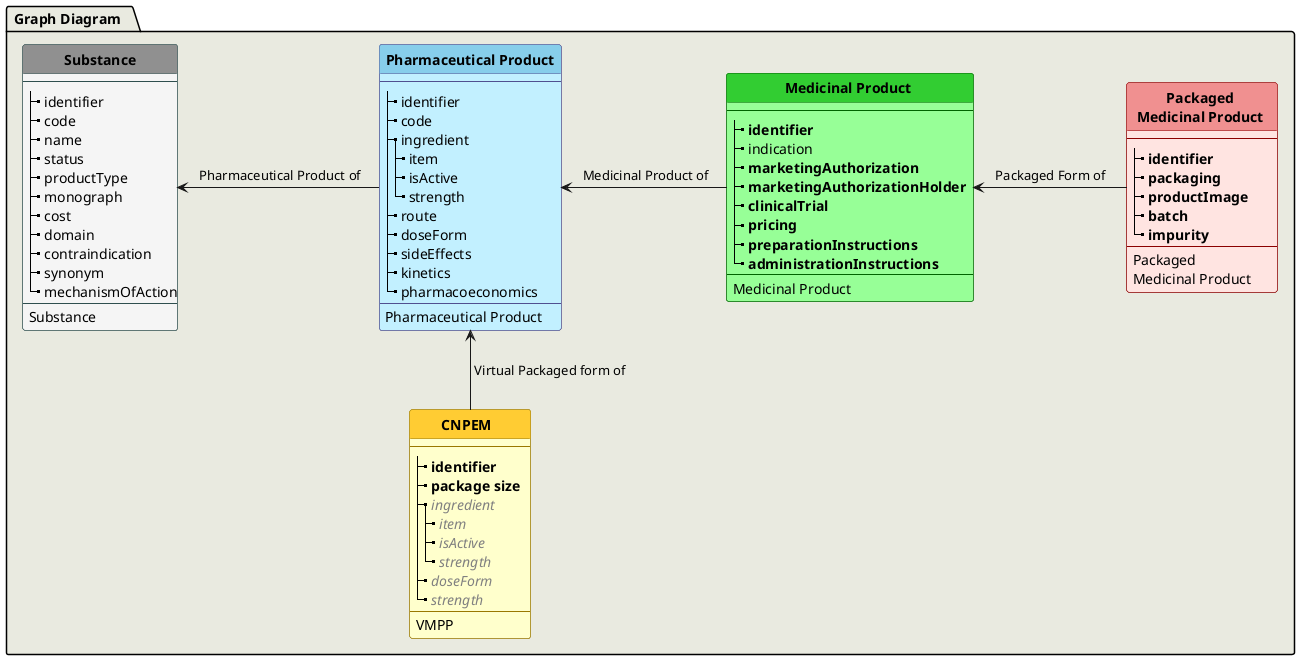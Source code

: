 @startuml
hide stereotype
hide circle
skinparam linetype polyline
skinparam shadowing false


'!pragma graphviz_dot smetana



skinparam class<<S>> {
 BorderColor DarkSlateGray
 BackgroundColor WhiteSmoke
 HeaderBackgroundColor #909090
}

skinparam class<<VMPP>> {
 BorderColor #997700
 BackgroundColor BUSINESS
 HeaderBackgroundColor #ffcc33
}

skinparam class<<PhP>> {
 BorderColor #505090
 BackgroundColor APPLICATION
 HeaderBackgroundColor SkyBlue
}

skinparam class<<Oth>> {
 BorderColor #99770055
 BackgroundColor #FFFFE055
 HeaderBackgroundColor #ffDD7344
 HeaderFontColor 	#ffcc3355
}

skinparam class<<MP>> {
 BorderColor DarkGreen
 BackgroundColor PHYSICAL
 HeaderBackgroundColor LimeGreen
}


skinparam class<<PMP>> {
 BorderColor DarkRed
 BackgroundColor MistyRose
 HeaderBackgroundColor #f09090
}



  package " Graph Diagram   " as MR #E9EAE0 {
    class "**Substance**" as S<<S>> {
      --
      |_ identifier
      |_ code    
      |_ name
      |_ status
      |_ productType
      |_ monograph
      |_ cost
      |_ domain
      |_ contraindication
      |_ synonym
      |_ mechanismOfAction
      --
      Substance  
    }

    class " **Pharmaceutical Product** " as PhP<<PhP>> {
      --
      |_ identifier
      |_ code
      |_ ingredient
        |_ item
        |_ isActive
        |_ strength
'      |_ productType
      |_ route
      |_ doseForm
      |_ sideEffects
      |_ kinetics
      |_ pharmacoeconomics
      --
      Pharmaceutical Product
    }

    class " **Medicinal Product ** " as MP<<MP>>{
      --
      |_ **identifier**
      |_ indication
'      |_ productType
      |_ **marketingAuthorization**
      |_ **marketingAuthorizationHolder  **
      |_ **clinicalTrial**
      |_ **pricing**
      |_ **preparationInstructions**
      |_ **administrationInstructions**
      --
      Medicinal Product
    }

    class " **Packaged ** \n  **Medicinal Product **  " as PMP<<PMP>>{
      --
      |_ **identifier**
      |_ **packaging**
      |_ **productImage**
      |_ **batch**
      |_ **impurity**
      --
      Packaged\nMedicinal Product
    }

    class " **CNPEM **  " as CNPEM <<VMPP>>{
      --
      |_ **identifier**
      |_ **package size**   
      |_ <color:gray>//ingredient//</color>
        |_ <color:gray>//item//
        |_ <color:gray>//isActive//
        |_ <color:gray>//strength//
      |_ <color:gray>//doseForm//
      |_ <color:gray>//strength//
      --
      VMPP
}


  S <-r- PhP: " Pharmaceutical Product of"
  
  PhP <-r- MP: " Medicinal Product of"
  
  PMP -l-> MP: " Packaged Form of "
  
  CNPEM -u-> PhP: " Virtual Packaged form of"
  'CNPEM -r[hidden]--> MP
  
}
@enduml